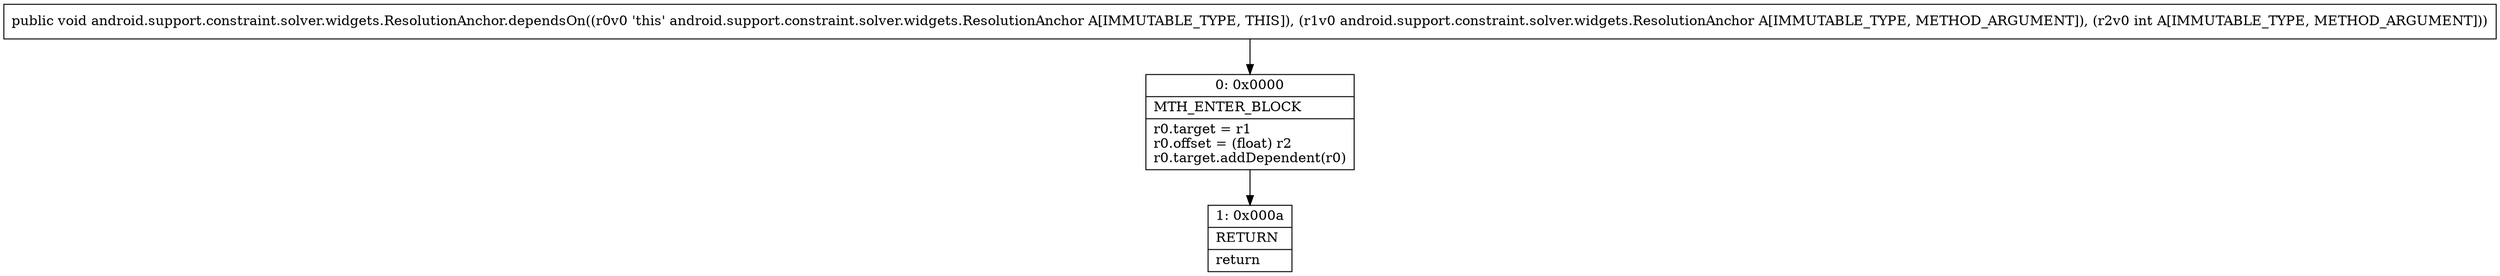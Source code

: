 digraph "CFG forandroid.support.constraint.solver.widgets.ResolutionAnchor.dependsOn(Landroid\/support\/constraint\/solver\/widgets\/ResolutionAnchor;I)V" {
Node_0 [shape=record,label="{0\:\ 0x0000|MTH_ENTER_BLOCK\l|r0.target = r1\lr0.offset = (float) r2\lr0.target.addDependent(r0)\l}"];
Node_1 [shape=record,label="{1\:\ 0x000a|RETURN\l|return\l}"];
MethodNode[shape=record,label="{public void android.support.constraint.solver.widgets.ResolutionAnchor.dependsOn((r0v0 'this' android.support.constraint.solver.widgets.ResolutionAnchor A[IMMUTABLE_TYPE, THIS]), (r1v0 android.support.constraint.solver.widgets.ResolutionAnchor A[IMMUTABLE_TYPE, METHOD_ARGUMENT]), (r2v0 int A[IMMUTABLE_TYPE, METHOD_ARGUMENT])) }"];
MethodNode -> Node_0;
Node_0 -> Node_1;
}

